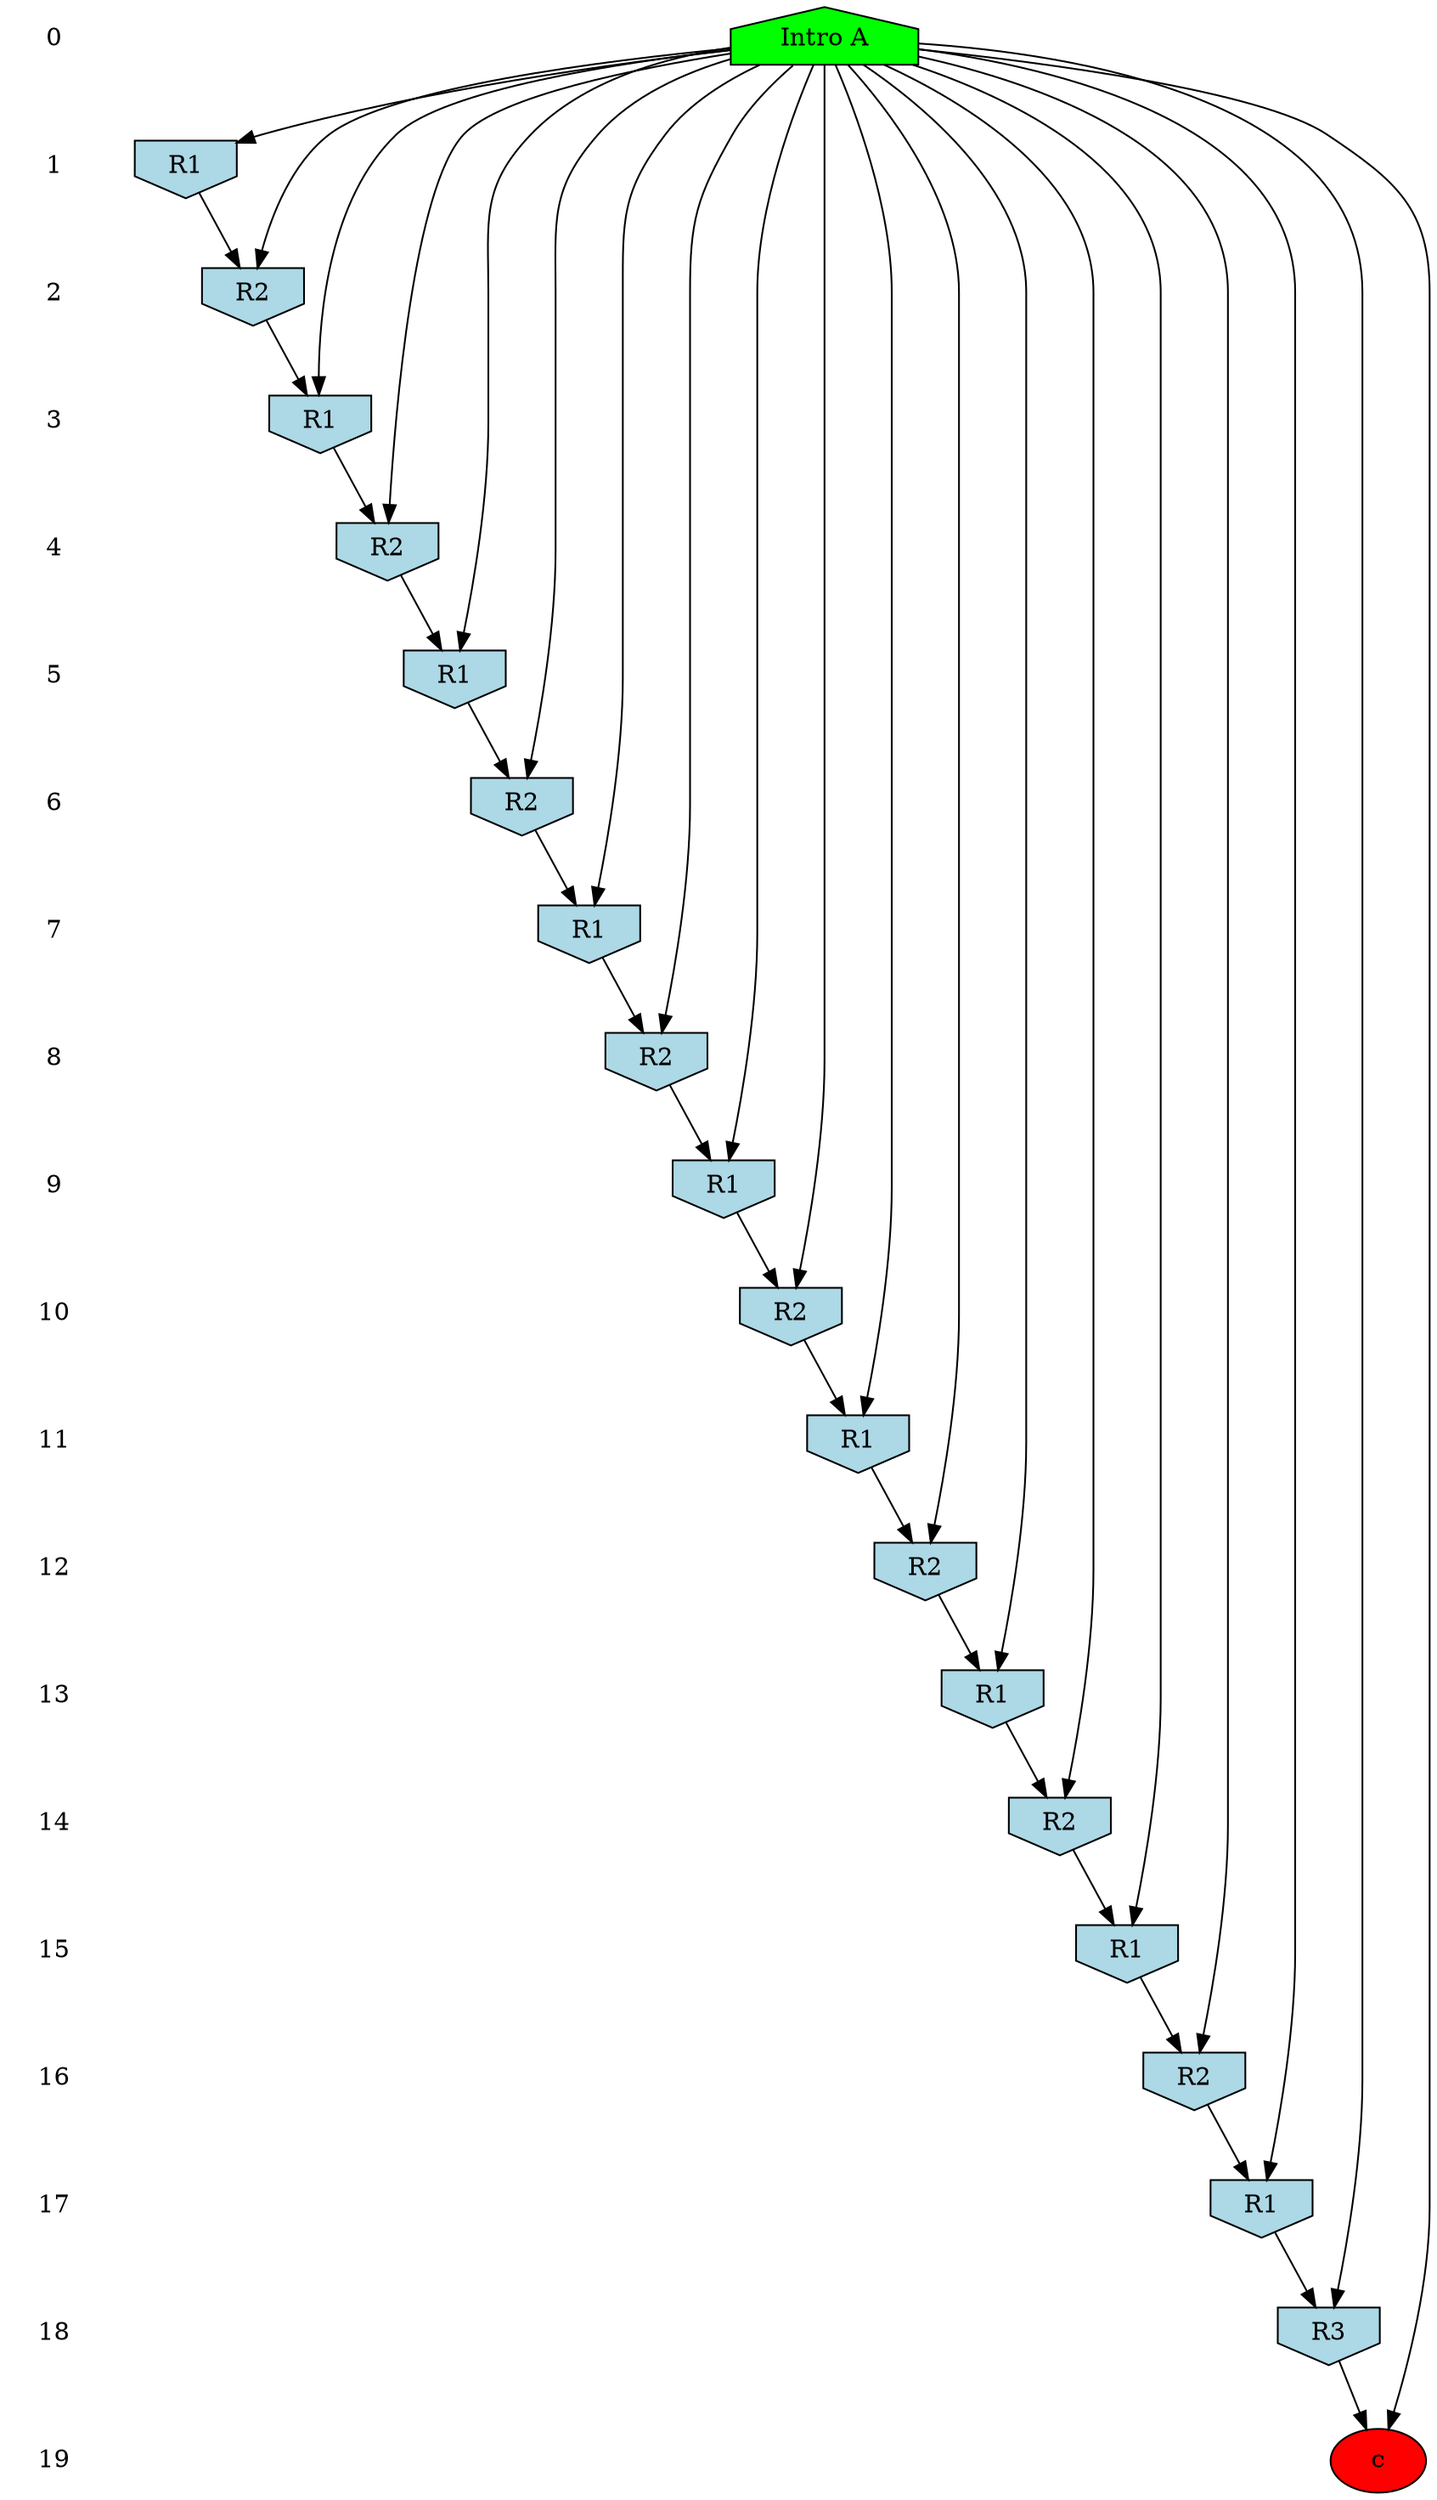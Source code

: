 /* Compression of 3 causal flows obtained in average at 4.246376E+00 t.u */
/* Compressed causal flows were: [67;93;97] */
digraph G{
 ranksep=.5 ; 
{ rank = same ; "0" [shape=plaintext] ; node_1 [label ="Intro A", shape=house, style=filled, fillcolor=green] ;
}
{ rank = same ; "1" [shape=plaintext] ; node_2 [label="R1", shape=invhouse, style=filled, fillcolor = lightblue] ;
}
{ rank = same ; "2" [shape=plaintext] ; node_3 [label="R2", shape=invhouse, style=filled, fillcolor = lightblue] ;
}
{ rank = same ; "3" [shape=plaintext] ; node_4 [label="R1", shape=invhouse, style=filled, fillcolor = lightblue] ;
}
{ rank = same ; "4" [shape=plaintext] ; node_5 [label="R2", shape=invhouse, style=filled, fillcolor = lightblue] ;
}
{ rank = same ; "5" [shape=plaintext] ; node_6 [label="R1", shape=invhouse, style=filled, fillcolor = lightblue] ;
}
{ rank = same ; "6" [shape=plaintext] ; node_7 [label="R2", shape=invhouse, style=filled, fillcolor = lightblue] ;
}
{ rank = same ; "7" [shape=plaintext] ; node_8 [label="R1", shape=invhouse, style=filled, fillcolor = lightblue] ;
}
{ rank = same ; "8" [shape=plaintext] ; node_9 [label="R2", shape=invhouse, style=filled, fillcolor = lightblue] ;
}
{ rank = same ; "9" [shape=plaintext] ; node_10 [label="R1", shape=invhouse, style=filled, fillcolor = lightblue] ;
}
{ rank = same ; "10" [shape=plaintext] ; node_11 [label="R2", shape=invhouse, style=filled, fillcolor = lightblue] ;
}
{ rank = same ; "11" [shape=plaintext] ; node_12 [label="R1", shape=invhouse, style=filled, fillcolor = lightblue] ;
}
{ rank = same ; "12" [shape=plaintext] ; node_13 [label="R2", shape=invhouse, style=filled, fillcolor = lightblue] ;
}
{ rank = same ; "13" [shape=plaintext] ; node_14 [label="R1", shape=invhouse, style=filled, fillcolor = lightblue] ;
}
{ rank = same ; "14" [shape=plaintext] ; node_15 [label="R2", shape=invhouse, style=filled, fillcolor = lightblue] ;
}
{ rank = same ; "15" [shape=plaintext] ; node_16 [label="R1", shape=invhouse, style=filled, fillcolor = lightblue] ;
}
{ rank = same ; "16" [shape=plaintext] ; node_17 [label="R2", shape=invhouse, style=filled, fillcolor = lightblue] ;
}
{ rank = same ; "17" [shape=plaintext] ; node_18 [label="R1", shape=invhouse, style=filled, fillcolor = lightblue] ;
}
{ rank = same ; "18" [shape=plaintext] ; node_19 [label="R3", shape=invhouse, style=filled, fillcolor = lightblue] ;
}
{ rank = same ; "19" [shape=plaintext] ; node_20 [label ="c", style=filled, fillcolor=red] ;
}
"0" -> "1" [style="invis"]; 
"1" -> "2" [style="invis"]; 
"2" -> "3" [style="invis"]; 
"3" -> "4" [style="invis"]; 
"4" -> "5" [style="invis"]; 
"5" -> "6" [style="invis"]; 
"6" -> "7" [style="invis"]; 
"7" -> "8" [style="invis"]; 
"8" -> "9" [style="invis"]; 
"9" -> "10" [style="invis"]; 
"10" -> "11" [style="invis"]; 
"11" -> "12" [style="invis"]; 
"12" -> "13" [style="invis"]; 
"13" -> "14" [style="invis"]; 
"14" -> "15" [style="invis"]; 
"15" -> "16" [style="invis"]; 
"16" -> "17" [style="invis"]; 
"17" -> "18" [style="invis"]; 
"18" -> "19" [style="invis"]; 
node_1 -> node_2
node_1 -> node_3
node_2 -> node_3
node_1 -> node_4
node_3 -> node_4
node_1 -> node_5
node_4 -> node_5
node_1 -> node_6
node_5 -> node_6
node_1 -> node_7
node_6 -> node_7
node_1 -> node_8
node_7 -> node_8
node_1 -> node_9
node_8 -> node_9
node_1 -> node_10
node_9 -> node_10
node_1 -> node_11
node_10 -> node_11
node_1 -> node_12
node_11 -> node_12
node_1 -> node_13
node_12 -> node_13
node_1 -> node_14
node_13 -> node_14
node_1 -> node_15
node_14 -> node_15
node_1 -> node_16
node_15 -> node_16
node_1 -> node_17
node_16 -> node_17
node_1 -> node_18
node_17 -> node_18
node_1 -> node_19
node_18 -> node_19
node_1 -> node_20
node_19 -> node_20
}
/*
 Dot generation time: 0.000000
*/